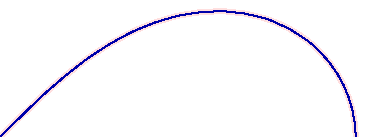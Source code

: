 \documentclass[border=5mm]{standalone}
\usepackage{luamplib}
\begin{document}
\mplibtextextlabel{enable}
\begin{mplibcode}
beginfig(1);
vardef f(expr x) = sqrt(-1/2 - x * x + sqrt(1/4 + 2 * x * x)) enddef;
numeric s; s = 1/8;
path limb; 

limb = origin for x = s step s until 1: .. (x, f(x)) endfor {down};
limb := limb scaled 128;

path lemniscate;
lemniscate = limb 
    & reverse limb reflectedabout(left, right)
    & limb reflectedabout(up, down)
    & reverse limb rotated 180
    & cycle;

draw limb withpen pencircle scaled 2 withcolor 7/8[red, white];
drawarrow lemniscate withcolor 2/3 blue; 
endfig;
\end{mplibcode}
\end{document}

